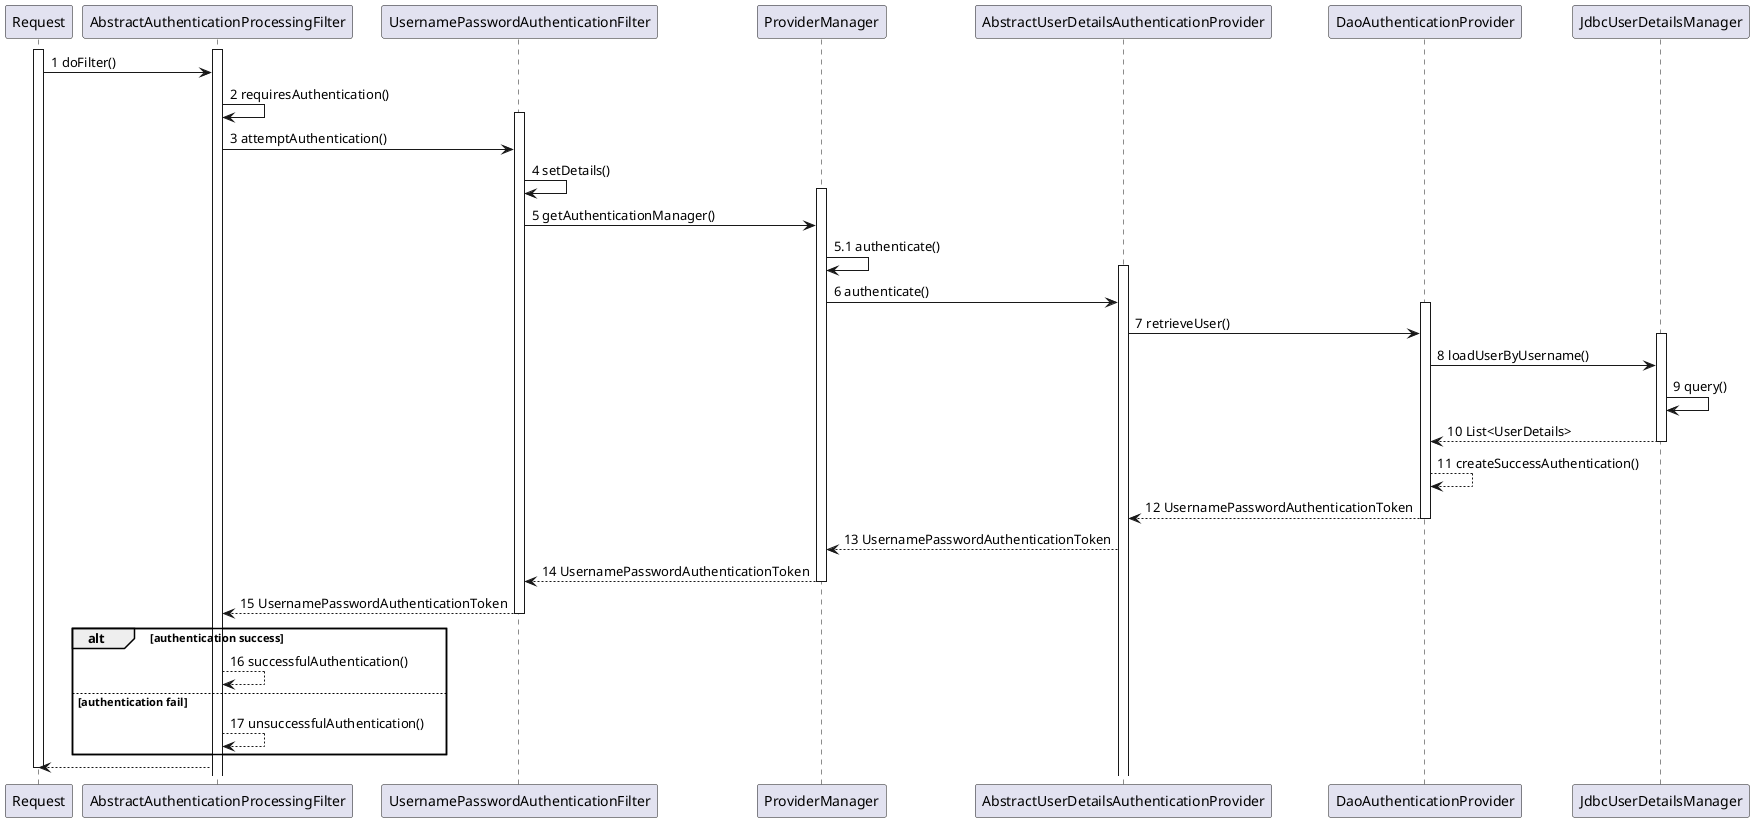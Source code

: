 @startuml
participant "Request" as ACTOR
participant "AbstractAuthenticationProcessingFilter" as AAPF
participant "UsernamePasswordAuthenticationFilter" as UPAF
participant "ProviderManager" as PM
participant "AbstractUserDetailsAuthenticationProvider" as AUDAP
participant "DaoAuthenticationProvider" as DAP
participant "JdbcUserDetailsManager" as JUDM

activate ACTOR
activate AAPF

ACTOR -> AAPF:  1 doFilter()

AAPF -> AAPF:   2 requiresAuthentication()

activate UPAF
AAPF -> UPAF:   3 attemptAuthentication()
UPAF -> UPAF:   4 setDetails()
activate PM
UPAF -> PM:     5 getAuthenticationManager()
PM -> PM:       5.1 authenticate()
activate AUDAP
PM -> AUDAP:    6 authenticate()
activate DAP
AUDAP -> DAP:   7 retrieveUser()
activate JUDM
DAP -> JUDM:    8 loadUserByUsername()
JUDM -> JUDM:   9 query()
JUDM --> DAP:    10 List<UserDetails>

deactivate JUDM
DAP --> DAP:     11 createSuccessAuthentication()
DAP --> AUDAP:   12 UsernamePasswordAuthenticationToken
deactivate DAP
AUDAP --> PM:    13 UsernamePasswordAuthenticationToken
PM --> UPAF:      14 UsernamePasswordAuthenticationToken
deactivate PM
UPAF --> AAPF:   15 UsernamePasswordAuthenticationToken
deactivate UPAF
alt     authentication success
AAPF --> AAPF:  16 successfulAuthentication()
else    authentication fail
AAPF --> AAPF:  17 unsuccessfulAuthentication()
end

AAPF --> ACTOR
deactivate ACTOR
@enduml
